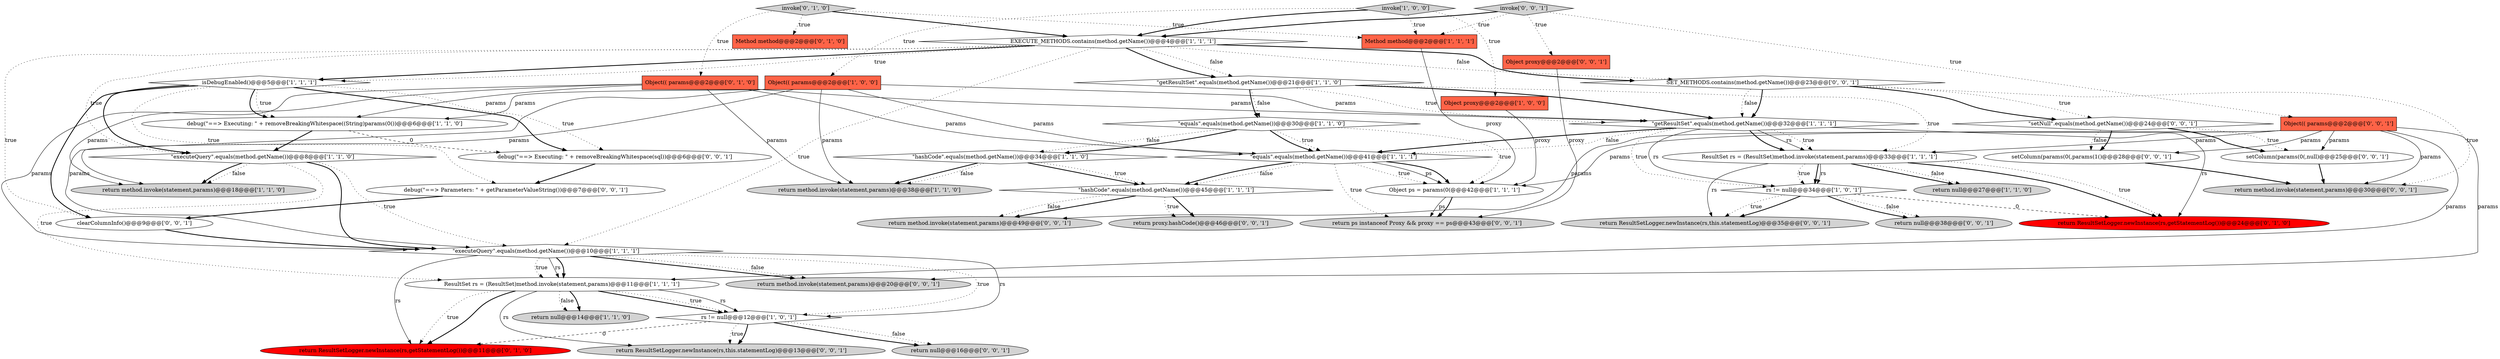 digraph {
9 [style = filled, label = "rs != null@@@34@@@['1', '0', '1']", fillcolor = white, shape = diamond image = "AAA0AAABBB1BBB"];
19 [style = filled, label = "ResultSet rs = (ResultSet)method.invoke(statement,params)@@@11@@@['1', '1', '1']", fillcolor = white, shape = ellipse image = "AAA0AAABBB1BBB"];
20 [style = filled, label = "rs != null@@@12@@@['1', '0', '1']", fillcolor = white, shape = diamond image = "AAA0AAABBB1BBB"];
23 [style = filled, label = "\"hashCode\".equals(method.getName())@@@45@@@['1', '1', '1']", fillcolor = white, shape = diamond image = "AAA0AAABBB1BBB"];
43 [style = filled, label = "return ResultSetLogger.newInstance(rs,this.statementLog)@@@35@@@['0', '0', '1']", fillcolor = lightgray, shape = ellipse image = "AAA0AAABBB3BBB"];
18 [style = filled, label = "return method.invoke(statement,params)@@@38@@@['1', '1', '0']", fillcolor = lightgray, shape = ellipse image = "AAA0AAABBB1BBB"];
6 [style = filled, label = "Object ps = params(0(@@@42@@@['1', '1', '1']", fillcolor = white, shape = ellipse image = "AAA0AAABBB1BBB"];
31 [style = filled, label = "return ResultSetLogger.newInstance(rs,this.statementLog)@@@13@@@['0', '0', '1']", fillcolor = lightgray, shape = ellipse image = "AAA0AAABBB3BBB"];
17 [style = filled, label = "\"equals\".equals(method.getName())@@@41@@@['1', '1', '1']", fillcolor = white, shape = diamond image = "AAA0AAABBB1BBB"];
1 [style = filled, label = "Object(( params@@@2@@@['1', '0', '0']", fillcolor = tomato, shape = box image = "AAA0AAABBB1BBB"];
30 [style = filled, label = "return null@@@38@@@['0', '0', '1']", fillcolor = lightgray, shape = ellipse image = "AAA0AAABBB3BBB"];
35 [style = filled, label = "debug(\"==> Executing: \" + removeBreakingWhitespace(sql))@@@6@@@['0', '0', '1']", fillcolor = white, shape = ellipse image = "AAA0AAABBB3BBB"];
45 [style = filled, label = "debug(\"==> Parameters: \" + getParameterValueString())@@@7@@@['0', '0', '1']", fillcolor = white, shape = ellipse image = "AAA0AAABBB3BBB"];
34 [style = filled, label = "invoke['0', '0', '1']", fillcolor = lightgray, shape = diamond image = "AAA0AAABBB3BBB"];
0 [style = filled, label = "\"executeQuery\".equals(method.getName())@@@8@@@['1', '1', '0']", fillcolor = white, shape = diamond image = "AAA0AAABBB1BBB"];
32 [style = filled, label = "return method.invoke(statement,params)@@@20@@@['0', '0', '1']", fillcolor = lightgray, shape = ellipse image = "AAA0AAABBB3BBB"];
24 [style = filled, label = "Object(( params@@@2@@@['0', '1', '0']", fillcolor = tomato, shape = box image = "AAA0AAABBB2BBB"];
44 [style = filled, label = "return null@@@16@@@['0', '0', '1']", fillcolor = lightgray, shape = ellipse image = "AAA0AAABBB3BBB"];
21 [style = filled, label = "\"equals\".equals(method.getName())@@@30@@@['1', '1', '0']", fillcolor = white, shape = diamond image = "AAA0AAABBB1BBB"];
15 [style = filled, label = "invoke['1', '0', '0']", fillcolor = lightgray, shape = diamond image = "AAA0AAABBB1BBB"];
22 [style = filled, label = "return method.invoke(statement,params)@@@18@@@['1', '1', '0']", fillcolor = lightgray, shape = ellipse image = "AAA0AAABBB1BBB"];
29 [style = filled, label = "setColumn(params(0(,params(1()@@@28@@@['0', '0', '1']", fillcolor = white, shape = ellipse image = "AAA0AAABBB3BBB"];
41 [style = filled, label = "setColumn(params(0(,null)@@@25@@@['0', '0', '1']", fillcolor = white, shape = ellipse image = "AAA0AAABBB3BBB"];
3 [style = filled, label = "\"hashCode\".equals(method.getName())@@@34@@@['1', '1', '0']", fillcolor = white, shape = diamond image = "AAA0AAABBB1BBB"];
2 [style = filled, label = "\"executeQuery\".equals(method.getName())@@@10@@@['1', '1', '1']", fillcolor = white, shape = diamond image = "AAA0AAABBB1BBB"];
37 [style = filled, label = "SET_METHODS.contains(method.getName())@@@23@@@['0', '0', '1']", fillcolor = white, shape = diamond image = "AAA0AAABBB3BBB"];
33 [style = filled, label = "return proxy.hashCode()@@@46@@@['0', '0', '1']", fillcolor = lightgray, shape = ellipse image = "AAA0AAABBB3BBB"];
26 [style = filled, label = "return ResultSetLogger.newInstance(rs,getStatementLog())@@@24@@@['0', '1', '0']", fillcolor = red, shape = ellipse image = "AAA1AAABBB2BBB"];
28 [style = filled, label = "invoke['0', '1', '0']", fillcolor = lightgray, shape = diamond image = "AAA0AAABBB2BBB"];
12 [style = filled, label = "EXECUTE_METHODS.contains(method.getName())@@@4@@@['1', '1', '1']", fillcolor = white, shape = diamond image = "AAA0AAABBB1BBB"];
39 [style = filled, label = "clearColumnInfo()@@@9@@@['0', '0', '1']", fillcolor = white, shape = ellipse image = "AAA0AAABBB3BBB"];
25 [style = filled, label = "Method method@@@2@@@['0', '1', '0']", fillcolor = tomato, shape = box image = "AAA0AAABBB2BBB"];
5 [style = filled, label = "debug(\"==> Executing: \" + removeBreakingWhitespace((String)params(0())@@@6@@@['1', '1', '0']", fillcolor = white, shape = ellipse image = "AAA0AAABBB1BBB"];
11 [style = filled, label = "Method method@@@2@@@['1', '1', '1']", fillcolor = tomato, shape = box image = "AAA0AAABBB1BBB"];
36 [style = filled, label = "return method.invoke(statement,params)@@@49@@@['0', '0', '1']", fillcolor = lightgray, shape = ellipse image = "AAA0AAABBB3BBB"];
4 [style = filled, label = "\"getResultSet\".equals(method.getName())@@@32@@@['1', '1', '1']", fillcolor = white, shape = diamond image = "AAA0AAABBB1BBB"];
42 [style = filled, label = "Object(( params@@@2@@@['0', '0', '1']", fillcolor = tomato, shape = box image = "AAA0AAABBB3BBB"];
46 [style = filled, label = "return ps instanceof Proxy && proxy == ps@@@43@@@['0', '0', '1']", fillcolor = lightgray, shape = ellipse image = "AAA0AAABBB3BBB"];
38 [style = filled, label = "Object proxy@@@2@@@['0', '0', '1']", fillcolor = tomato, shape = box image = "AAA0AAABBB3BBB"];
27 [style = filled, label = "return ResultSetLogger.newInstance(rs,getStatementLog())@@@11@@@['0', '1', '0']", fillcolor = red, shape = ellipse image = "AAA1AAABBB2BBB"];
14 [style = filled, label = "return null@@@27@@@['1', '1', '0']", fillcolor = lightgray, shape = ellipse image = "AAA0AAABBB1BBB"];
47 [style = filled, label = "return method.invoke(statement,params)@@@30@@@['0', '0', '1']", fillcolor = lightgray, shape = ellipse image = "AAA0AAABBB3BBB"];
40 [style = filled, label = "\"setNull\".equals(method.getName())@@@24@@@['0', '0', '1']", fillcolor = white, shape = diamond image = "AAA0AAABBB3BBB"];
7 [style = filled, label = "isDebugEnabled()@@@5@@@['1', '1', '1']", fillcolor = white, shape = diamond image = "AAA0AAABBB1BBB"];
16 [style = filled, label = "ResultSet rs = (ResultSet)method.invoke(statement,params)@@@33@@@['1', '1', '1']", fillcolor = white, shape = ellipse image = "AAA0AAABBB1BBB"];
10 [style = filled, label = "Object proxy@@@2@@@['1', '0', '0']", fillcolor = tomato, shape = box image = "AAA0AAABBB1BBB"];
8 [style = filled, label = "\"getResultSet\".equals(method.getName())@@@21@@@['1', '1', '0']", fillcolor = white, shape = diamond image = "AAA0AAABBB1BBB"];
13 [style = filled, label = "return null@@@14@@@['1', '1', '0']", fillcolor = lightgray, shape = ellipse image = "AAA0AAABBB1BBB"];
28->11 [style = dotted, label="true"];
12->39 [style = dotted, label="true"];
16->9 [style = dotted, label="true"];
1->5 [style = solid, label="params"];
17->6 [style = dotted, label="true"];
2->20 [style = solid, label="rs"];
0->19 [style = dotted, label="true"];
1->18 [style = solid, label="params"];
28->25 [style = dotted, label="true"];
42->36 [style = solid, label="params"];
8->16 [style = dotted, label="true"];
7->35 [style = bold, label=""];
21->3 [style = dotted, label="false"];
11->6 [style = solid, label="proxy"];
9->30 [style = dotted, label="false"];
9->43 [style = bold, label=""];
8->4 [style = dotted, label="true"];
12->7 [style = bold, label=""];
3->18 [style = bold, label=""];
6->46 [style = solid, label="ps"];
3->18 [style = dotted, label="false"];
23->33 [style = bold, label=""];
5->35 [style = dashed, label="0"];
5->0 [style = bold, label=""];
20->31 [style = dotted, label="true"];
17->46 [style = dotted, label="true"];
4->9 [style = solid, label="rs"];
35->45 [style = bold, label=""];
16->14 [style = bold, label=""];
23->36 [style = bold, label=""];
8->21 [style = dotted, label="false"];
20->44 [style = dotted, label="false"];
17->6 [style = solid, label="ps"];
2->32 [style = bold, label=""];
8->4 [style = bold, label=""];
6->46 [style = bold, label=""];
10->6 [style = solid, label="proxy"];
16->9 [style = bold, label=""];
4->16 [style = bold, label=""];
23->36 [style = dotted, label="false"];
21->3 [style = bold, label=""];
40->41 [style = dotted, label="true"];
29->47 [style = bold, label=""];
2->20 [style = dotted, label="true"];
4->26 [style = solid, label="rs"];
1->17 [style = solid, label="params"];
19->20 [style = bold, label=""];
12->2 [style = dotted, label="true"];
16->26 [style = bold, label=""];
15->10 [style = dotted, label="true"];
19->27 [style = dotted, label="true"];
21->17 [style = dotted, label="true"];
7->0 [style = bold, label=""];
20->31 [style = bold, label=""];
42->19 [style = solid, label="params"];
12->37 [style = bold, label=""];
34->38 [style = dotted, label="true"];
3->23 [style = bold, label=""];
1->2 [style = solid, label="params"];
7->5 [style = bold, label=""];
28->24 [style = dotted, label="true"];
19->13 [style = bold, label=""];
40->29 [style = dotted, label="false"];
9->43 [style = dotted, label="true"];
12->0 [style = dotted, label="true"];
7->35 [style = dotted, label="true"];
15->12 [style = bold, label=""];
23->33 [style = dotted, label="true"];
17->23 [style = dotted, label="false"];
12->7 [style = dotted, label="true"];
24->17 [style = solid, label="params"];
2->19 [style = dotted, label="true"];
16->43 [style = solid, label="rs"];
21->6 [style = dotted, label="true"];
3->23 [style = dotted, label="true"];
40->29 [style = bold, label=""];
24->2 [style = solid, label="params"];
7->45 [style = dotted, label="true"];
24->4 [style = solid, label="params"];
4->17 [style = bold, label=""];
17->6 [style = bold, label=""];
12->37 [style = dotted, label="false"];
24->22 [style = solid, label="params"];
4->16 [style = solid, label="rs"];
34->11 [style = dotted, label="true"];
2->19 [style = solid, label="rs"];
1->22 [style = solid, label="params"];
2->27 [style = solid, label="rs"];
38->46 [style = solid, label="proxy"];
28->12 [style = bold, label=""];
4->17 [style = dotted, label="false"];
17->23 [style = bold, label=""];
42->29 [style = solid, label="params"];
7->5 [style = dotted, label="true"];
42->16 [style = solid, label="params"];
0->22 [style = dotted, label="false"];
7->39 [style = bold, label=""];
12->8 [style = bold, label=""];
39->2 [style = bold, label=""];
9->26 [style = dashed, label="0"];
15->11 [style = dotted, label="true"];
24->5 [style = solid, label="params"];
41->47 [style = bold, label=""];
24->18 [style = solid, label="params"];
2->32 [style = dotted, label="false"];
37->4 [style = dotted, label="false"];
45->39 [style = bold, label=""];
42->41 [style = solid, label="params"];
42->47 [style = solid, label="params"];
42->32 [style = solid, label="params"];
2->19 [style = bold, label=""];
19->20 [style = dotted, label="true"];
20->27 [style = dashed, label="0"];
0->2 [style = bold, label=""];
9->30 [style = bold, label=""];
34->12 [style = bold, label=""];
19->13 [style = dotted, label="false"];
20->44 [style = bold, label=""];
37->4 [style = bold, label=""];
16->26 [style = dotted, label="true"];
12->8 [style = dotted, label="false"];
34->42 [style = dotted, label="true"];
42->6 [style = solid, label="params"];
15->1 [style = dotted, label="true"];
0->22 [style = bold, label=""];
19->27 [style = bold, label=""];
19->31 [style = solid, label="rs"];
40->41 [style = bold, label=""];
37->47 [style = dotted, label="true"];
1->4 [style = solid, label="params"];
8->21 [style = bold, label=""];
16->14 [style = dotted, label="false"];
4->16 [style = dotted, label="true"];
0->2 [style = dotted, label="true"];
19->20 [style = solid, label="rs"];
37->40 [style = dotted, label="true"];
4->9 [style = dotted, label="true"];
21->17 [style = bold, label=""];
37->40 [style = bold, label=""];
16->9 [style = solid, label="rs"];
}
